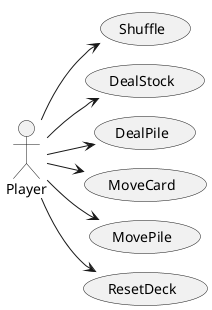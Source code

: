 @startuml diagrama de Actores y casos de uso
!pragma layout smetana
left to right direction
actor Player
usecase Shuffle
usecase DealStock
usecase DealPile
usecase MoveCard
usecase MovePile
usecase ResetDeck

Player --> Shuffle
Player --> DealStock
Player --> DealPile
Player --> MoveCard
Player --> MovePile
Player --> ResetDeck
@enduml